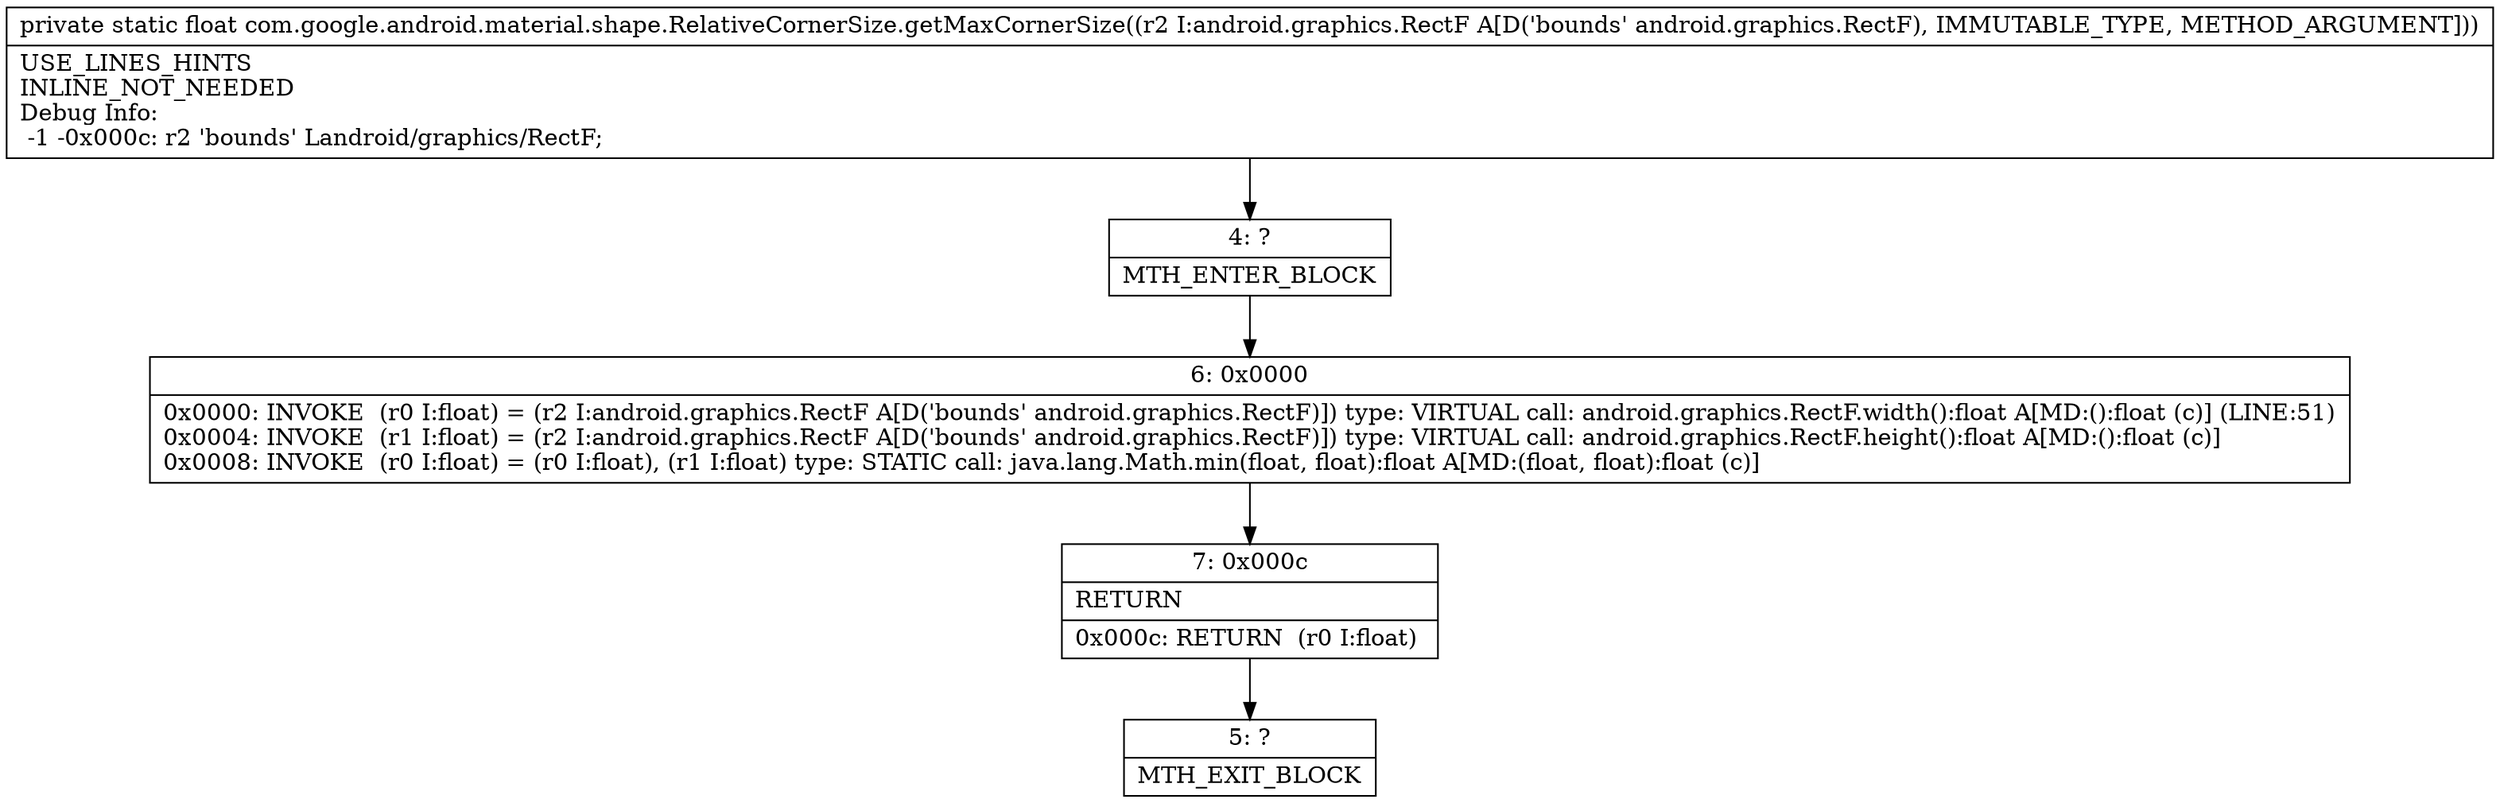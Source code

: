 digraph "CFG forcom.google.android.material.shape.RelativeCornerSize.getMaxCornerSize(Landroid\/graphics\/RectF;)F" {
Node_4 [shape=record,label="{4\:\ ?|MTH_ENTER_BLOCK\l}"];
Node_6 [shape=record,label="{6\:\ 0x0000|0x0000: INVOKE  (r0 I:float) = (r2 I:android.graphics.RectF A[D('bounds' android.graphics.RectF)]) type: VIRTUAL call: android.graphics.RectF.width():float A[MD:():float (c)] (LINE:51)\l0x0004: INVOKE  (r1 I:float) = (r2 I:android.graphics.RectF A[D('bounds' android.graphics.RectF)]) type: VIRTUAL call: android.graphics.RectF.height():float A[MD:():float (c)]\l0x0008: INVOKE  (r0 I:float) = (r0 I:float), (r1 I:float) type: STATIC call: java.lang.Math.min(float, float):float A[MD:(float, float):float (c)]\l}"];
Node_7 [shape=record,label="{7\:\ 0x000c|RETURN\l|0x000c: RETURN  (r0 I:float) \l}"];
Node_5 [shape=record,label="{5\:\ ?|MTH_EXIT_BLOCK\l}"];
MethodNode[shape=record,label="{private static float com.google.android.material.shape.RelativeCornerSize.getMaxCornerSize((r2 I:android.graphics.RectF A[D('bounds' android.graphics.RectF), IMMUTABLE_TYPE, METHOD_ARGUMENT]))  | USE_LINES_HINTS\lINLINE_NOT_NEEDED\lDebug Info:\l  \-1 \-0x000c: r2 'bounds' Landroid\/graphics\/RectF;\l}"];
MethodNode -> Node_4;Node_4 -> Node_6;
Node_6 -> Node_7;
Node_7 -> Node_5;
}

